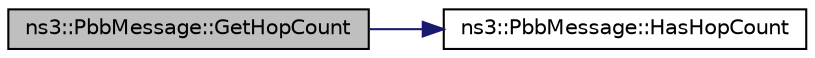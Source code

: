 digraph "ns3::PbbMessage::GetHopCount"
{
 // LATEX_PDF_SIZE
  edge [fontname="Helvetica",fontsize="10",labelfontname="Helvetica",labelfontsize="10"];
  node [fontname="Helvetica",fontsize="10",shape=record];
  rankdir="LR";
  Node1 [label="ns3::PbbMessage::GetHopCount",height=0.2,width=0.4,color="black", fillcolor="grey75", style="filled", fontcolor="black",tooltip=" "];
  Node1 -> Node2 [color="midnightblue",fontsize="10",style="solid",fontname="Helvetica"];
  Node2 [label="ns3::PbbMessage::HasHopCount",height=0.2,width=0.4,color="black", fillcolor="white", style="filled",URL="$classns3_1_1_pbb_message.html#aafe081fade94f3a34db0074e501f4d12",tooltip="Tests whether or not this message has a hop count."];
}
